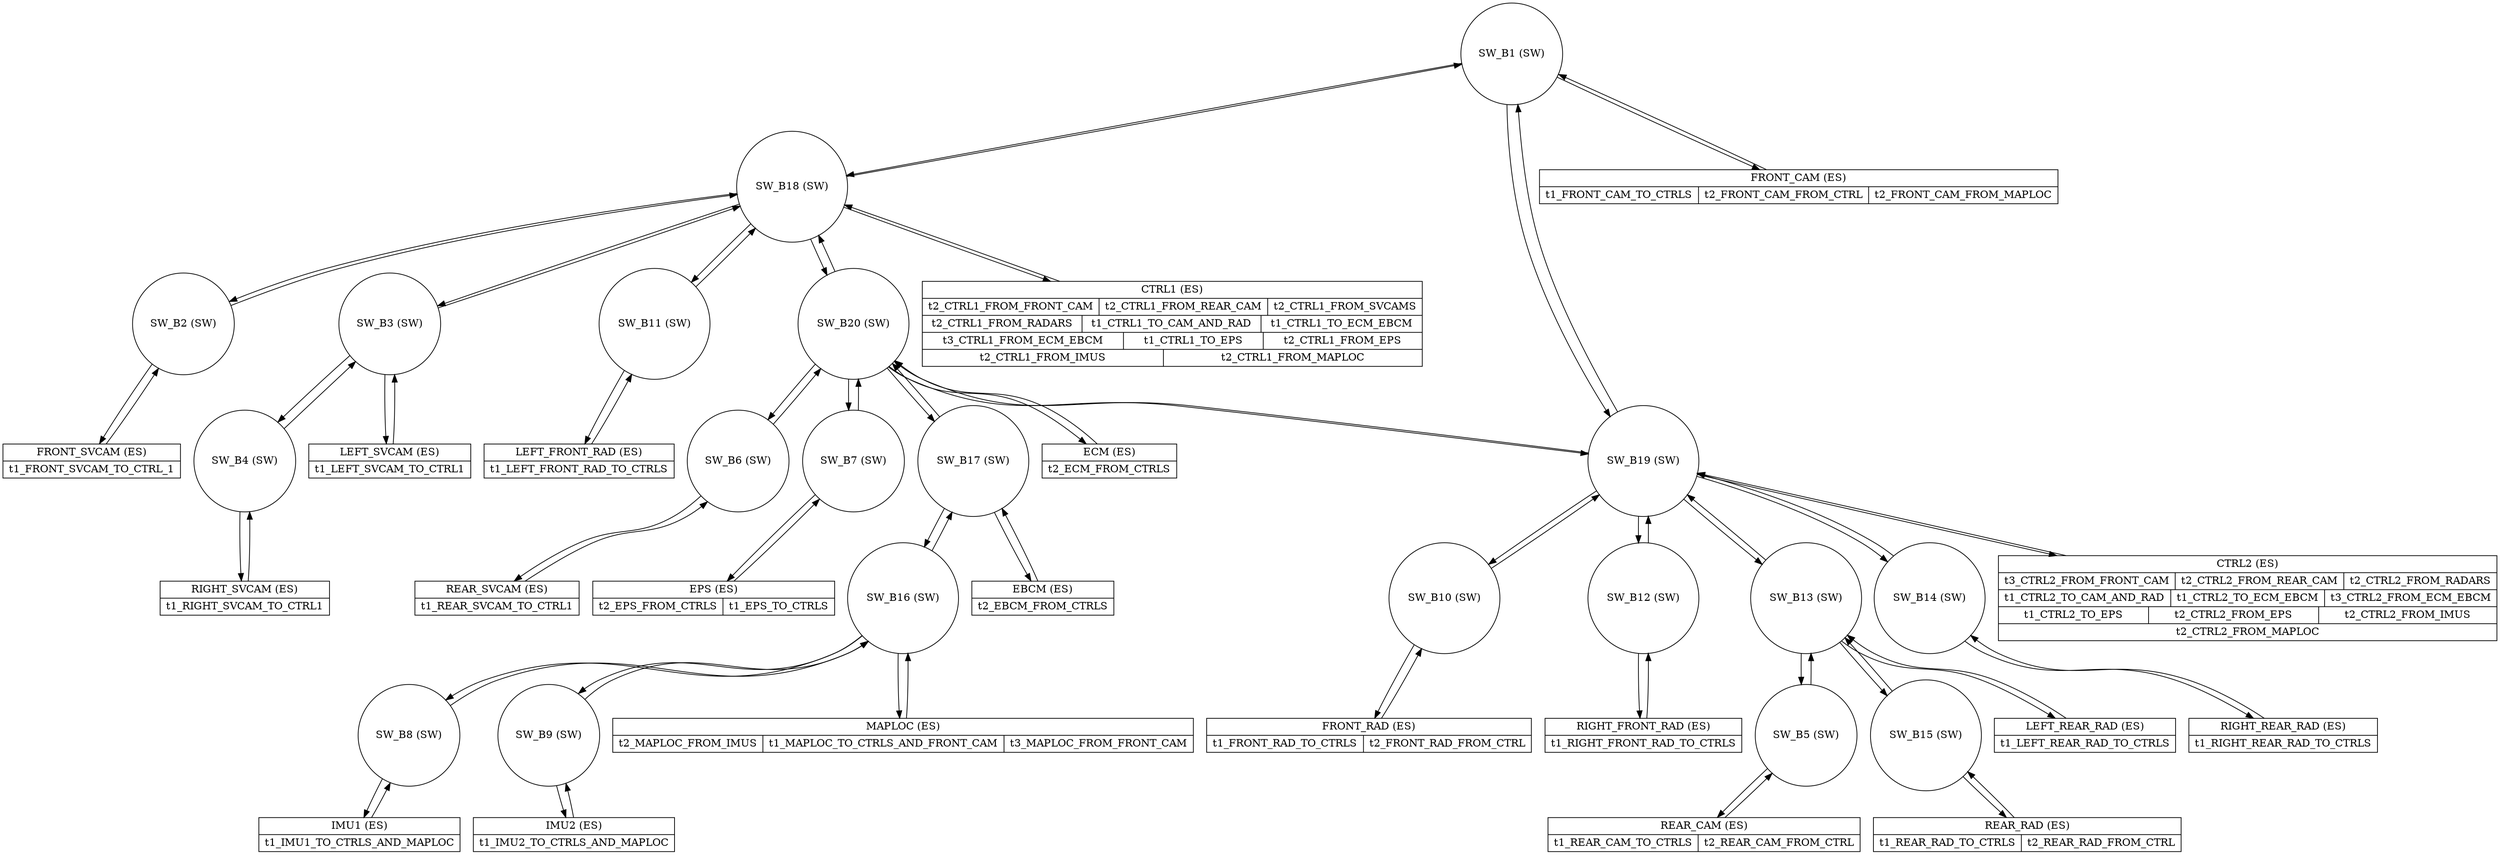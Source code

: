 // base_topology
digraph {
	node [shape=record]
	SW_B1 [label="SW_B1 (SW)" shape=circle]
	SW_B2 [label="SW_B2 (SW)" shape=circle]
	SW_B3 [label="SW_B3 (SW)" shape=circle]
	SW_B4 [label="SW_B4 (SW)" shape=circle]
	SW_B5 [label="SW_B5 (SW)" shape=circle]
	SW_B6 [label="SW_B6 (SW)" shape=circle]
	SW_B7 [label="SW_B7 (SW)" shape=circle]
	SW_B8 [label="SW_B8 (SW)" shape=circle]
	SW_B9 [label="SW_B9 (SW)" shape=circle]
	SW_B10 [label="SW_B10 (SW)" shape=circle]
	SW_B11 [label="SW_B11 (SW)" shape=circle]
	SW_B12 [label="SW_B12 (SW)" shape=circle]
	SW_B13 [label="SW_B13 (SW)" shape=circle]
	SW_B14 [label="SW_B14 (SW)" shape=circle]
	SW_B15 [label="SW_B15 (SW)" shape=circle]
	SW_B16 [label="SW_B16 (SW)" shape=circle]
	SW_B17 [label="SW_B17 (SW)" shape=circle]
	SW_B18 [label="SW_B18 (SW)" shape=circle]
	SW_B19 [label="SW_B19 (SW)" shape=circle]
	SW_B20 [label="SW_B20 (SW)" shape=circle]
	FRONT_CAM [label="{FRONT_CAM (ES)|{t1_FRONT_CAM_TO_CTRLS|t2_FRONT_CAM_FROM_CTRL|t2_FRONT_CAM_FROM_MAPLOC}}"]
	REAR_CAM [label="{REAR_CAM (ES)|{t1_REAR_CAM_TO_CTRLS|t2_REAR_CAM_FROM_CTRL}}"]
	FRONT_SVCAM [label="{FRONT_SVCAM (ES)|{t1_FRONT_SVCAM_TO_CTRL_1}}"]
	LEFT_SVCAM [label="{LEFT_SVCAM (ES)|{t1_LEFT_SVCAM_TO_CTRL1}}"]
	RIGHT_SVCAM [label="{RIGHT_SVCAM (ES)|{t1_RIGHT_SVCAM_TO_CTRL1}}"]
	REAR_SVCAM [label="{REAR_SVCAM (ES)|{t1_REAR_SVCAM_TO_CTRL1}}"]
	FRONT_RAD [label="{FRONT_RAD (ES)|{t1_FRONT_RAD_TO_CTRLS|t2_FRONT_RAD_FROM_CTRL}}"]
	LEFT_FRONT_RAD [label="{LEFT_FRONT_RAD (ES)|{t1_LEFT_FRONT_RAD_TO_CTRLS}}"]
	RIGHT_FRONT_RAD [label="{RIGHT_FRONT_RAD (ES)|{t1_RIGHT_FRONT_RAD_TO_CTRLS}}"]
	LEFT_REAR_RAD [label="{LEFT_REAR_RAD (ES)|{t1_LEFT_REAR_RAD_TO_CTRLS}}"]
	RIGHT_REAR_RAD [label="{RIGHT_REAR_RAD (ES)|{t1_RIGHT_REAR_RAD_TO_CTRLS}}"]
	REAR_RAD [label="{REAR_RAD (ES)|{t1_REAR_RAD_TO_CTRLS|t2_REAR_RAD_FROM_CTRL}}"]
	CTRL1 [label="{CTRL1 (ES)|{t2_CTRL1_FROM_FRONT_CAM|t2_CTRL1_FROM_REAR_CAM|t2_CTRL1_FROM_SVCAMS}|{t2_CTRL1_FROM_RADARS|t1_CTRL1_TO_CAM_AND_RAD|t1_CTRL1_TO_ECM_EBCM}|{t3_CTRL1_FROM_ECM_EBCM|t1_CTRL1_TO_EPS|t2_CTRL1_FROM_EPS}|{t2_CTRL1_FROM_IMUS|t2_CTRL1_FROM_MAPLOC}}"]
	CTRL2 [label="{CTRL2 (ES)|{t3_CTRL2_FROM_FRONT_CAM|t2_CTRL2_FROM_REAR_CAM|t2_CTRL2_FROM_RADARS}|{t1_CTRL2_TO_CAM_AND_RAD|t1_CTRL2_TO_ECM_EBCM|t3_CTRL2_FROM_ECM_EBCM}|{t1_CTRL2_TO_EPS|t2_CTRL2_FROM_EPS|t2_CTRL2_FROM_IMUS}|{t2_CTRL2_FROM_MAPLOC}}"]
	ECM [label="{ECM (ES)|{t2_ECM_FROM_CTRLS}}"]
	EBCM [label="{EBCM (ES)|{t2_EBCM_FROM_CTRLS}}"]
	EPS [label="{EPS (ES)|{t2_EPS_FROM_CTRLS|t1_EPS_TO_CTRLS}}"]
	IMU1 [label="{IMU1 (ES)|{t1_IMU1_TO_CTRLS_AND_MAPLOC}}"]
	IMU2 [label="{IMU2 (ES)|{t1_IMU2_TO_CTRLS_AND_MAPLOC}}"]
	MAPLOC [label="{MAPLOC (ES)|{t2_MAPLOC_FROM_IMUS|t1_MAPLOC_TO_CTRLS_AND_FRONT_CAM|t3_MAPLOC_FROM_FRONT_CAM}}"]
	FRONT_CAM -> SW_B1
	FRONT_RAD -> SW_B10
	FRONT_SVCAM -> SW_B2
	LEFT_FRONT_RAD -> SW_B11
	RIGHT_FRONT_RAD -> SW_B12
	LEFT_SVCAM -> SW_B3
	RIGHT_SVCAM -> SW_B4
	LEFT_REAR_RAD -> SW_B13
	RIGHT_REAR_RAD -> SW_B14
	REAR_CAM -> SW_B5
	REAR_RAD -> SW_B15
	REAR_SVCAM -> SW_B6
	CTRL1 -> SW_B18
	CTRL2 -> SW_B19
	ECM -> SW_B20
	EBCM -> SW_B17
	EPS -> SW_B7
	IMU1 -> SW_B8
	IMU2 -> SW_B9
	MAPLOC -> SW_B16
	SW_B1 -> FRONT_CAM
	SW_B10 -> FRONT_RAD
	SW_B2 -> FRONT_SVCAM
	SW_B11 -> LEFT_FRONT_RAD
	SW_B12 -> RIGHT_FRONT_RAD
	SW_B3 -> LEFT_SVCAM
	SW_B4 -> RIGHT_SVCAM
	SW_B13 -> LEFT_REAR_RAD
	SW_B14 -> RIGHT_REAR_RAD
	SW_B5 -> REAR_CAM
	SW_B15 -> REAR_RAD
	SW_B6 -> REAR_SVCAM
	SW_B18 -> CTRL1
	SW_B19 -> CTRL2
	SW_B20 -> ECM
	SW_B17 -> EBCM
	SW_B7 -> EPS
	SW_B8 -> IMU1
	SW_B9 -> IMU2
	SW_B16 -> MAPLOC
	SW_B9 -> SW_B16
	SW_B8 -> SW_B16
	SW_B16 -> SW_B17
	SW_B17 -> SW_B20
	SW_B6 -> SW_B20
	SW_B7 -> SW_B20
	SW_B18 -> SW_B20
	SW_B19 -> SW_B20
	SW_B19 -> SW_B14
	SW_B19 -> SW_B10
	SW_B19 -> SW_B12
	SW_B19 -> SW_B13
	SW_B13 -> SW_B5
	SW_B13 -> SW_B15
	SW_B19 -> SW_B1
	SW_B1 -> SW_B18
	SW_B18 -> SW_B2
	SW_B18 -> SW_B3
	SW_B18 -> SW_B11
	SW_B3 -> SW_B4
	SW_B16 -> SW_B9
	SW_B16 -> SW_B8
	SW_B17 -> SW_B16
	SW_B20 -> SW_B17
	SW_B20 -> SW_B6
	SW_B20 -> SW_B7
	SW_B20 -> SW_B18
	SW_B20 -> SW_B19
	SW_B14 -> SW_B19
	SW_B10 -> SW_B19
	SW_B12 -> SW_B19
	SW_B13 -> SW_B19
	SW_B5 -> SW_B13
	SW_B15 -> SW_B13
	SW_B1 -> SW_B19
	SW_B18 -> SW_B1
	SW_B2 -> SW_B18
	SW_B3 -> SW_B18
	SW_B11 -> SW_B18
	SW_B4 -> SW_B3
}
